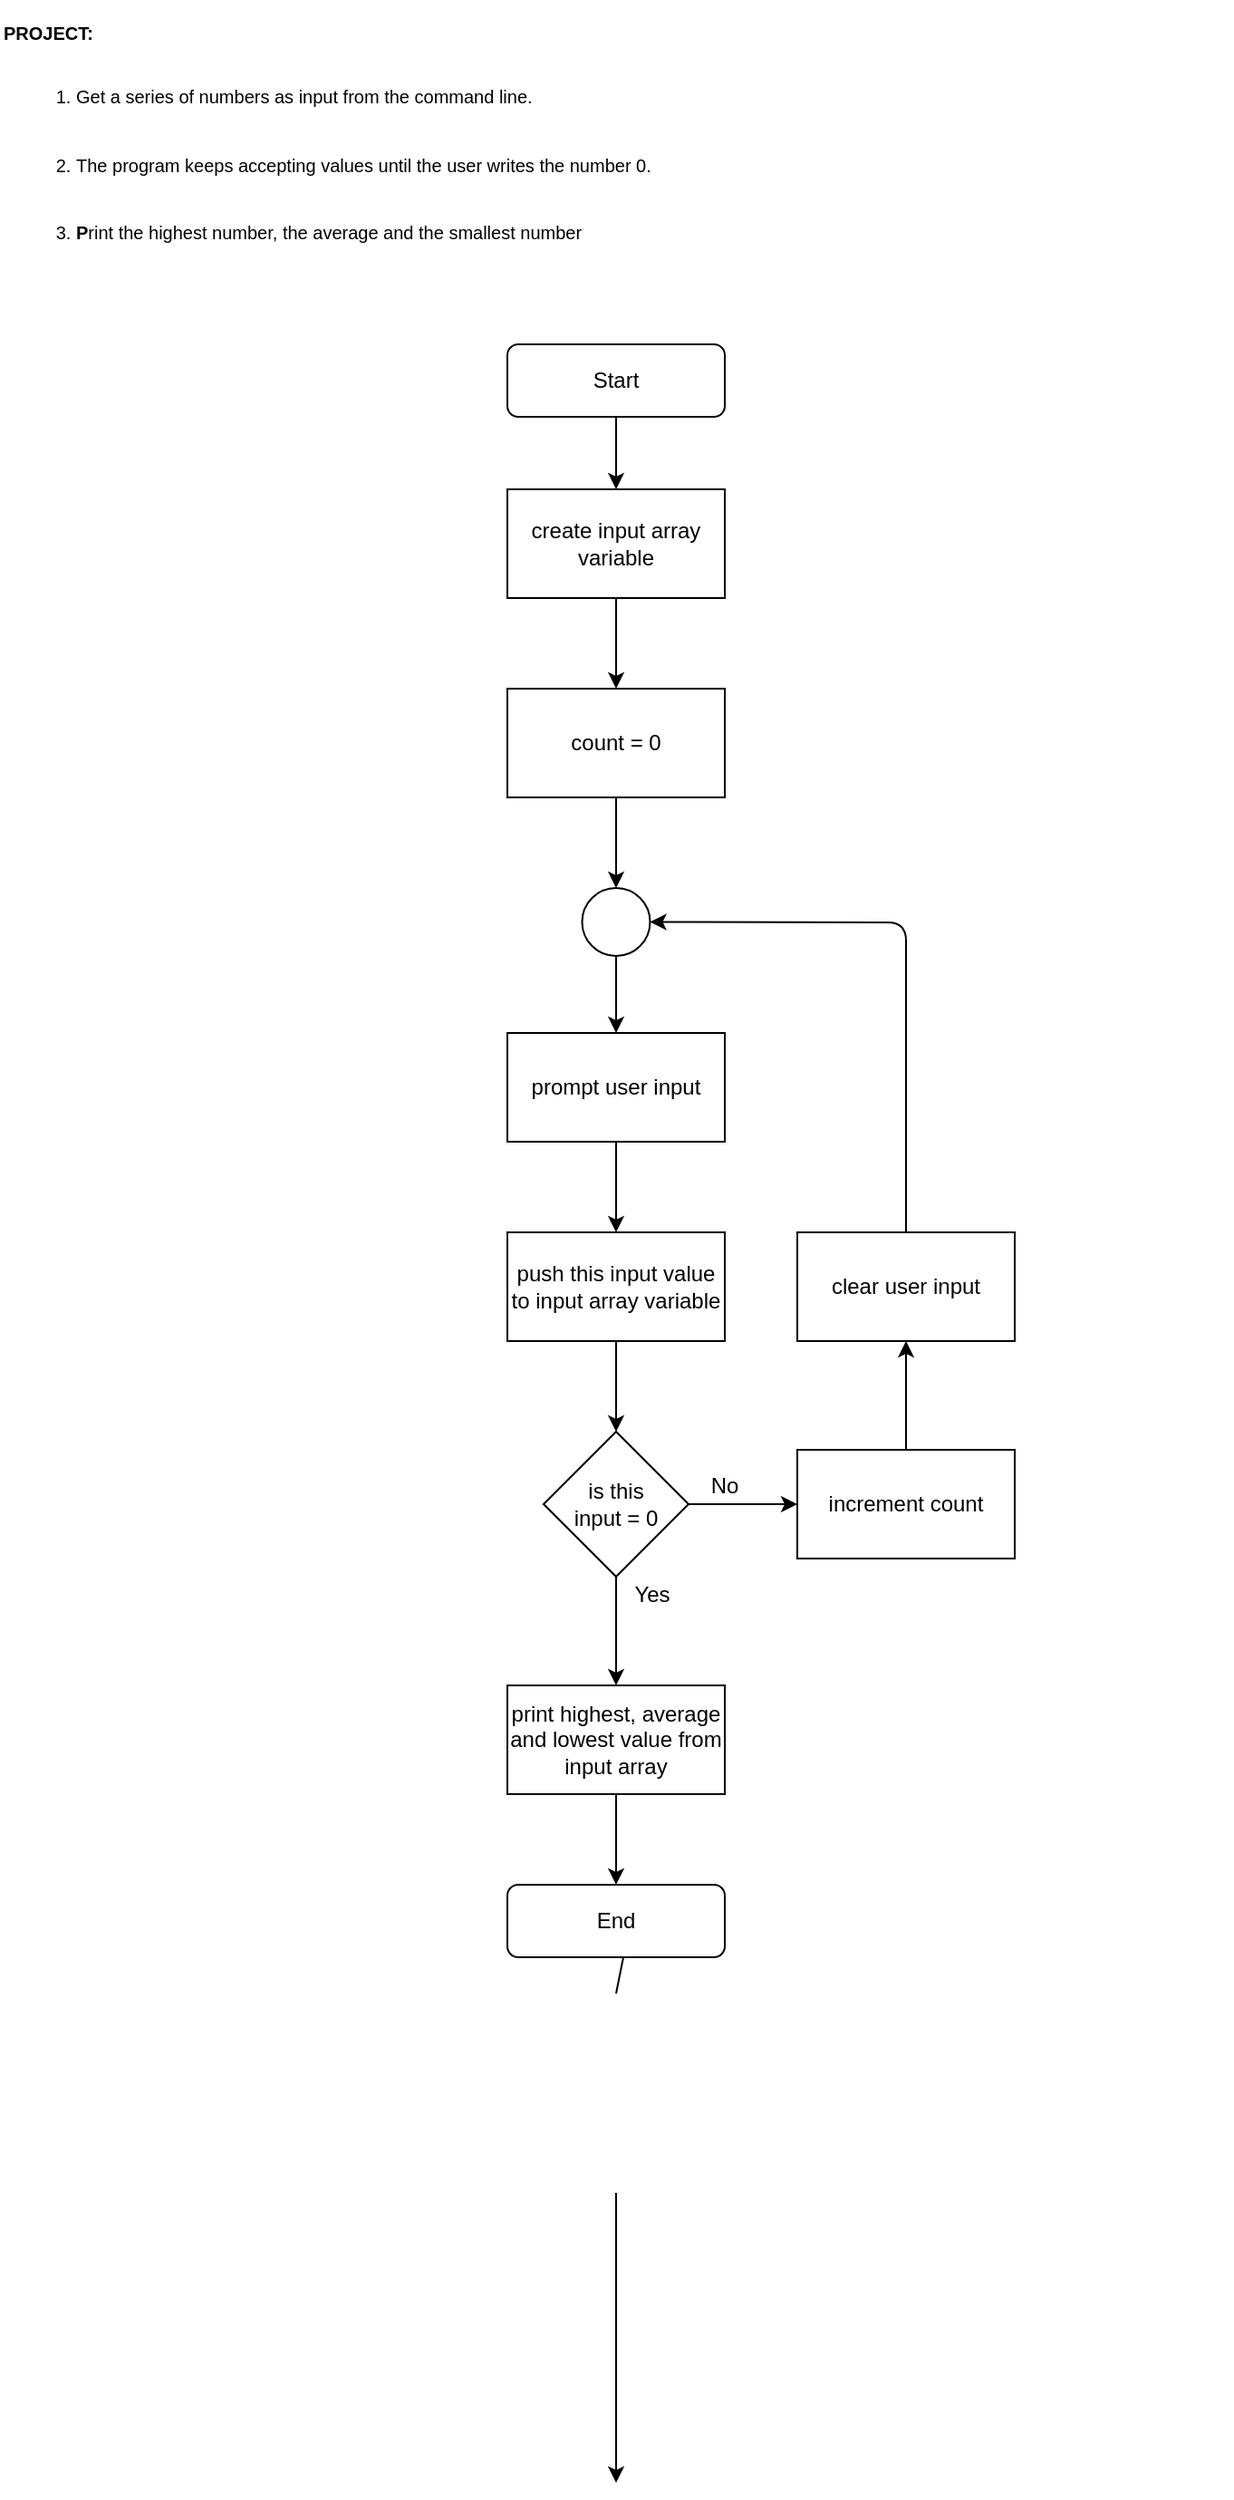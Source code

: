 <mxfile version="14.5.3" type="github">
  <diagram id="C5RBs43oDa-KdzZeNtuy" name="Page-1">
    <mxGraphModel dx="859" dy="1886" grid="1" gridSize="10" guides="1" tooltips="1" connect="1" arrows="1" fold="1" page="1" pageScale="1" pageWidth="827" pageHeight="1169" math="0" shadow="0">
      <root>
        <mxCell id="WIyWlLk6GJQsqaUBKTNV-0" />
        <mxCell id="WIyWlLk6GJQsqaUBKTNV-1" parent="WIyWlLk6GJQsqaUBKTNV-0" />
        <mxCell id="WIyWlLk6GJQsqaUBKTNV-3" value="Start" style="rounded=1;whiteSpace=wrap;html=1;fontSize=12;glass=0;strokeWidth=1;shadow=0;" parent="WIyWlLk6GJQsqaUBKTNV-1" vertex="1">
          <mxGeometry x="330" y="110" width="120" height="40" as="geometry" />
        </mxCell>
        <mxCell id="nVVhdgOKUoeTOndjpUT4-1" value="&lt;p style=&quot;line-height: 130%&quot;&gt;&lt;/p&gt;&lt;h1 class=&quot;w-2/3 pt-4 mx-auto mt-10 text-2xl font-normal leading-8 tracking-tight text-center text-gray-900 sm:text-2xl sm:leading-10&quot; style=&quot;font-size: 10px&quot; align=&quot;left&quot;&gt;&lt;font style=&quot;font-size: 10px&quot;&gt;PROJECT:&lt;/font&gt;&lt;/h1&gt;&lt;ol style=&quot;font-size: 10px&quot;&gt;&lt;li&gt;&lt;h1 class=&quot;w-2/3 pt-4 mx-auto mt-10 text-2xl font-normal leading-8 tracking-tight text-center text-gray-900 sm:text-2xl sm:leading-10&quot; align=&quot;left&quot;&gt;&lt;font style=&quot;font-size: 10px&quot;&gt;&lt;span style=&quot;font-weight: normal&quot;&gt;Get a series of numbers as input from the command line.&amp;nbsp;&lt;/span&gt;&lt;/font&gt;&lt;font style=&quot;font-size: 10px&quot;&gt;&lt;span style=&quot;font-weight: normal&quot;&gt;&lt;/span&gt;&lt;/font&gt;&lt;/h1&gt;&lt;/li&gt;&lt;li&gt;&lt;h1 class=&quot;w-2/3 pt-4 mx-auto mt-10 text-2xl font-normal leading-8 tracking-tight text-center text-gray-900 sm:text-2xl sm:leading-10&quot; align=&quot;left&quot;&gt;&lt;font style=&quot;font-size: 10px&quot;&gt;&lt;span style=&quot;font-weight: normal&quot;&gt;&lt;/span&gt;&lt;font style=&quot;font-size: 10px&quot;&gt;&lt;span style=&quot;font-weight: normal&quot;&gt;The program &lt;/span&gt;&lt;/font&gt;&lt;font style=&quot;font-size: 10px&quot;&gt;&lt;span style=&quot;font-weight: normal&quot;&gt;keeps accepting values until the user writes the number 0. &lt;br&gt;&lt;/span&gt;&lt;/font&gt;&lt;/font&gt;&lt;/h1&gt;&lt;/li&gt;&lt;li&gt;&lt;h1 class=&quot;w-2/3 pt-4 mx-auto mt-10 text-2xl font-normal leading-8 tracking-tight text-center text-gray-900 sm:text-2xl sm:leading-10&quot; align=&quot;left&quot;&gt;&lt;font style=&quot;font-size: 10px&quot;&gt;&lt;span style=&quot;font-weight: normal&quot;&gt;&lt;/span&gt;P&lt;span style=&quot;font-weight: normal&quot;&gt;rint the highest number, the average and the smallest number&lt;/span&gt;&lt;br&gt;&lt;/font&gt;&lt;font style=&quot;font-size: 10px&quot;&gt;&lt;span style=&quot;font-weight: normal&quot;&gt;                        &lt;/span&gt;&lt;/font&gt;&lt;/h1&gt;&lt;/li&gt;&lt;/ol&gt;&lt;p&gt;&lt;/p&gt;" style="text;html=1;strokeColor=none;fillColor=none;align=left;verticalAlign=middle;whiteSpace=wrap;rounded=0;" parent="WIyWlLk6GJQsqaUBKTNV-1" vertex="1">
          <mxGeometry x="50" y="-30" width="680" height="50" as="geometry" />
        </mxCell>
        <mxCell id="nVVhdgOKUoeTOndjpUT4-5" value="create input array variable" style="rounded=0;whiteSpace=wrap;html=1;" parent="WIyWlLk6GJQsqaUBKTNV-1" vertex="1">
          <mxGeometry x="330" y="190" width="120" height="60" as="geometry" />
        </mxCell>
        <mxCell id="nVVhdgOKUoeTOndjpUT4-6" value="prompt user input" style="rounded=0;whiteSpace=wrap;html=1;" parent="WIyWlLk6GJQsqaUBKTNV-1" vertex="1">
          <mxGeometry x="330" y="490" width="120" height="60" as="geometry" />
        </mxCell>
        <mxCell id="nVVhdgOKUoeTOndjpUT4-7" value="is this&lt;br&gt;input = 0" style="rhombus;whiteSpace=wrap;html=1;" parent="WIyWlLk6GJQsqaUBKTNV-1" vertex="1">
          <mxGeometry x="350" y="710" width="80" height="80" as="geometry" />
        </mxCell>
        <mxCell id="nVVhdgOKUoeTOndjpUT4-8" value="push this input value to input array variable" style="rounded=0;whiteSpace=wrap;html=1;" parent="WIyWlLk6GJQsqaUBKTNV-1" vertex="1">
          <mxGeometry x="330" y="600" width="120" height="60" as="geometry" />
        </mxCell>
        <mxCell id="nVVhdgOKUoeTOndjpUT4-9" value="print highest, average and lowest value from input array" style="rounded=0;whiteSpace=wrap;html=1;" parent="WIyWlLk6GJQsqaUBKTNV-1" vertex="1">
          <mxGeometry x="330" y="850" width="120" height="60" as="geometry" />
        </mxCell>
        <mxCell id="nVVhdgOKUoeTOndjpUT4-10" value="" style="endArrow=classic;html=1;exitX=1;exitY=0.5;exitDx=0;exitDy=0;entryX=0;entryY=0.5;entryDx=0;entryDy=0;" parent="WIyWlLk6GJQsqaUBKTNV-1" source="nVVhdgOKUoeTOndjpUT4-7" target="nVVhdgOKUoeTOndjpUT4-18" edge="1">
          <mxGeometry width="50" height="50" relative="1" as="geometry">
            <mxPoint x="410" y="720" as="sourcePoint" />
            <mxPoint x="460" y="670" as="targetPoint" />
          </mxGeometry>
        </mxCell>
        <mxCell id="nVVhdgOKUoeTOndjpUT4-11" value="" style="endArrow=classic;html=1;exitX=0.5;exitY=1;exitDx=0;exitDy=0;" parent="WIyWlLk6GJQsqaUBKTNV-1" source="WIyWlLk6GJQsqaUBKTNV-3" target="nVVhdgOKUoeTOndjpUT4-5" edge="1">
          <mxGeometry width="50" height="50" relative="1" as="geometry">
            <mxPoint x="410" y="400" as="sourcePoint" />
            <mxPoint x="460" y="350" as="targetPoint" />
          </mxGeometry>
        </mxCell>
        <mxCell id="nVVhdgOKUoeTOndjpUT4-12" value="" style="endArrow=classic;html=1;exitX=0.5;exitY=1;exitDx=0;exitDy=0;entryX=0.5;entryY=0;entryDx=0;entryDy=0;" parent="WIyWlLk6GJQsqaUBKTNV-1" source="nVVhdgOKUoeTOndjpUT4-20" target="nVVhdgOKUoeTOndjpUT4-6" edge="1">
          <mxGeometry width="50" height="50" relative="1" as="geometry">
            <mxPoint x="400" y="105" as="sourcePoint" />
            <mxPoint x="400" y="135" as="targetPoint" />
          </mxGeometry>
        </mxCell>
        <mxCell id="nVVhdgOKUoeTOndjpUT4-13" value="" style="endArrow=classic;html=1;exitX=0.5;exitY=1;exitDx=0;exitDy=0;" parent="WIyWlLk6GJQsqaUBKTNV-1" source="nVVhdgOKUoeTOndjpUT4-6" target="nVVhdgOKUoeTOndjpUT4-8" edge="1">
          <mxGeometry width="50" height="50" relative="1" as="geometry">
            <mxPoint x="410" y="370" as="sourcePoint" />
            <mxPoint x="390" y="610" as="targetPoint" />
          </mxGeometry>
        </mxCell>
        <mxCell id="nVVhdgOKUoeTOndjpUT4-14" value="" style="endArrow=classic;html=1;exitX=0.5;exitY=1;exitDx=0;exitDy=0;" parent="WIyWlLk6GJQsqaUBKTNV-1" source="nVVhdgOKUoeTOndjpUT4-7" target="nVVhdgOKUoeTOndjpUT4-9" edge="1">
          <mxGeometry width="50" height="50" relative="1" as="geometry">
            <mxPoint x="410" y="600" as="sourcePoint" />
            <mxPoint x="460" y="550" as="targetPoint" />
          </mxGeometry>
        </mxCell>
        <mxCell id="nVVhdgOKUoeTOndjpUT4-15" value="No" style="text;html=1;strokeColor=none;fillColor=none;align=center;verticalAlign=middle;whiteSpace=wrap;rounded=0;" parent="WIyWlLk6GJQsqaUBKTNV-1" vertex="1">
          <mxGeometry x="430" y="730" width="40" height="20" as="geometry" />
        </mxCell>
        <mxCell id="nVVhdgOKUoeTOndjpUT4-17" value="Yes" style="text;html=1;strokeColor=none;fillColor=none;align=center;verticalAlign=middle;whiteSpace=wrap;rounded=0;" parent="WIyWlLk6GJQsqaUBKTNV-1" vertex="1">
          <mxGeometry x="390" y="790" width="40" height="20" as="geometry" />
        </mxCell>
        <mxCell id="nVVhdgOKUoeTOndjpUT4-18" value="increment count" style="rounded=0;whiteSpace=wrap;html=1;" parent="WIyWlLk6GJQsqaUBKTNV-1" vertex="1">
          <mxGeometry x="490" y="720" width="120" height="60" as="geometry" />
        </mxCell>
        <mxCell id="nVVhdgOKUoeTOndjpUT4-20" value="" style="ellipse;whiteSpace=wrap;html=1;aspect=fixed;" parent="WIyWlLk6GJQsqaUBKTNV-1" vertex="1">
          <mxGeometry x="371.25" y="410" width="37.5" height="37.5" as="geometry" />
        </mxCell>
        <mxCell id="nVVhdgOKUoeTOndjpUT4-22" value="count = 0" style="rounded=0;whiteSpace=wrap;html=1;" parent="WIyWlLk6GJQsqaUBKTNV-1" vertex="1">
          <mxGeometry x="330" y="300" width="120" height="60" as="geometry" />
        </mxCell>
        <mxCell id="nVVhdgOKUoeTOndjpUT4-23" value="" style="endArrow=classic;html=1;exitX=0.5;exitY=1;exitDx=0;exitDy=0;entryX=0.5;entryY=0;entryDx=0;entryDy=0;" parent="WIyWlLk6GJQsqaUBKTNV-1" source="nVVhdgOKUoeTOndjpUT4-8" target="nVVhdgOKUoeTOndjpUT4-7" edge="1">
          <mxGeometry width="50" height="50" relative="1" as="geometry">
            <mxPoint x="420" y="475" as="sourcePoint" />
            <mxPoint x="470" y="425" as="targetPoint" />
          </mxGeometry>
        </mxCell>
        <mxCell id="zz4ZG9g5Xl2yzL7-dUqN-2" value="" style="endArrow=classic;html=1;exitX=0.5;exitY=1;exitDx=0;exitDy=0;entryX=0.5;entryY=0;entryDx=0;entryDy=0;" edge="1" parent="WIyWlLk6GJQsqaUBKTNV-1" source="nVVhdgOKUoeTOndjpUT4-22" target="nVVhdgOKUoeTOndjpUT4-20">
          <mxGeometry width="50" height="50" relative="1" as="geometry">
            <mxPoint x="390" y="660" as="sourcePoint" />
            <mxPoint x="440" y="610" as="targetPoint" />
          </mxGeometry>
        </mxCell>
        <mxCell id="zz4ZG9g5Xl2yzL7-dUqN-4" value="" style="endArrow=classic;html=1;exitX=0.5;exitY=1;exitDx=0;exitDy=0;entryX=0.5;entryY=0;entryDx=0;entryDy=0;" edge="1" parent="WIyWlLk6GJQsqaUBKTNV-1" source="nVVhdgOKUoeTOndjpUT4-5" target="nVVhdgOKUoeTOndjpUT4-22">
          <mxGeometry width="50" height="50" relative="1" as="geometry">
            <mxPoint x="590" y="170" as="sourcePoint" />
            <mxPoint x="590" y="220" as="targetPoint" />
          </mxGeometry>
        </mxCell>
        <mxCell id="zz4ZG9g5Xl2yzL7-dUqN-10" value="" style="endArrow=classic;html=1;exitX=0.5;exitY=1;exitDx=0;exitDy=0;entryX=0.5;entryY=0;entryDx=0;entryDy=0;" edge="1" parent="WIyWlLk6GJQsqaUBKTNV-1" source="nVVhdgOKUoeTOndjpUT4-9" target="zz4ZG9g5Xl2yzL7-dUqN-12">
          <mxGeometry width="50" height="50" relative="1" as="geometry">
            <mxPoint x="390" y="1010" as="sourcePoint" />
            <mxPoint x="390" y="960" as="targetPoint" />
          </mxGeometry>
        </mxCell>
        <mxCell id="zz4ZG9g5Xl2yzL7-dUqN-11" value="" style="endArrow=classic;html=1;exitX=0.5;exitY=1;exitDx=0;exitDy=0;entryX=0.5;entryY=0;entryDx=0;entryDy=0;" edge="1" parent="WIyWlLk6GJQsqaUBKTNV-1" target="zz4ZG9g5Xl2yzL7-dUqN-8">
          <mxGeometry width="50" height="50" relative="1" as="geometry">
            <mxPoint x="390" y="1020" as="sourcePoint" />
            <mxPoint x="400" y="970" as="targetPoint" />
          </mxGeometry>
        </mxCell>
        <mxCell id="zz4ZG9g5Xl2yzL7-dUqN-12" value="End" style="rounded=1;whiteSpace=wrap;html=1;fontSize=12;glass=0;strokeWidth=1;shadow=0;" vertex="1" parent="WIyWlLk6GJQsqaUBKTNV-1">
          <mxGeometry x="330" y="960" width="120" height="40" as="geometry" />
        </mxCell>
        <mxCell id="zz4ZG9g5Xl2yzL7-dUqN-14" value="clear user input" style="rounded=0;whiteSpace=wrap;html=1;" vertex="1" parent="WIyWlLk6GJQsqaUBKTNV-1">
          <mxGeometry x="490" y="600" width="120" height="60" as="geometry" />
        </mxCell>
        <mxCell id="zz4ZG9g5Xl2yzL7-dUqN-15" value="" style="endArrow=classic;html=1;entryX=1;entryY=0.5;entryDx=0;entryDy=0;exitX=0.5;exitY=0;exitDx=0;exitDy=0;" edge="1" parent="WIyWlLk6GJQsqaUBKTNV-1" source="zz4ZG9g5Xl2yzL7-dUqN-14" target="nVVhdgOKUoeTOndjpUT4-20">
          <mxGeometry width="50" height="50" relative="1" as="geometry">
            <mxPoint x="410" y="640" as="sourcePoint" />
            <mxPoint x="460" y="590" as="targetPoint" />
            <Array as="points">
              <mxPoint x="550" y="429" />
            </Array>
          </mxGeometry>
        </mxCell>
        <mxCell id="zz4ZG9g5Xl2yzL7-dUqN-16" value="" style="endArrow=classic;html=1;entryX=0.5;entryY=1;entryDx=0;entryDy=0;exitX=0.5;exitY=0;exitDx=0;exitDy=0;" edge="1" parent="WIyWlLk6GJQsqaUBKTNV-1" source="nVVhdgOKUoeTOndjpUT4-18" target="zz4ZG9g5Xl2yzL7-dUqN-14">
          <mxGeometry width="50" height="50" relative="1" as="geometry">
            <mxPoint x="550" y="710" as="sourcePoint" />
            <mxPoint x="460" y="590" as="targetPoint" />
          </mxGeometry>
        </mxCell>
        <mxCell id="zz4ZG9g5Xl2yzL7-dUqN-18" value="" style="endArrow=classic;html=1;entryX=0.5;entryY=0;entryDx=0;entryDy=0;exitX=0.5;exitY=1;exitDx=0;exitDy=0;" edge="1" parent="WIyWlLk6GJQsqaUBKTNV-1" target="zz4ZG9g5Xl2yzL7-dUqN-17">
          <mxGeometry width="50" height="50" relative="1" as="geometry">
            <mxPoint x="390" y="1130" as="sourcePoint" />
            <mxPoint x="390" y="1290" as="targetPoint" />
          </mxGeometry>
        </mxCell>
      </root>
    </mxGraphModel>
  </diagram>
</mxfile>
